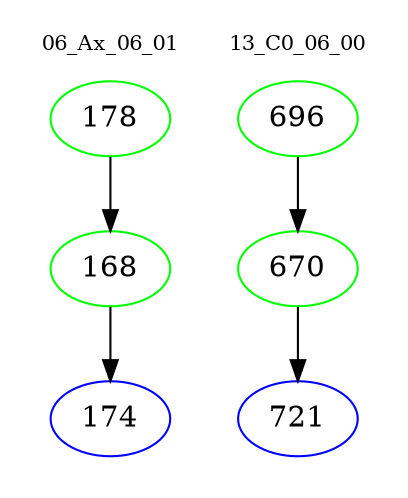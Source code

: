 digraph{
subgraph cluster_0 {
color = white
label = "06_Ax_06_01";
fontsize=10;
T0_178 [label="178", color="green"]
T0_178 -> T0_168 [color="black"]
T0_168 [label="168", color="green"]
T0_168 -> T0_174 [color="black"]
T0_174 [label="174", color="blue"]
}
subgraph cluster_1 {
color = white
label = "13_C0_06_00";
fontsize=10;
T1_696 [label="696", color="green"]
T1_696 -> T1_670 [color="black"]
T1_670 [label="670", color="green"]
T1_670 -> T1_721 [color="black"]
T1_721 [label="721", color="blue"]
}
}
